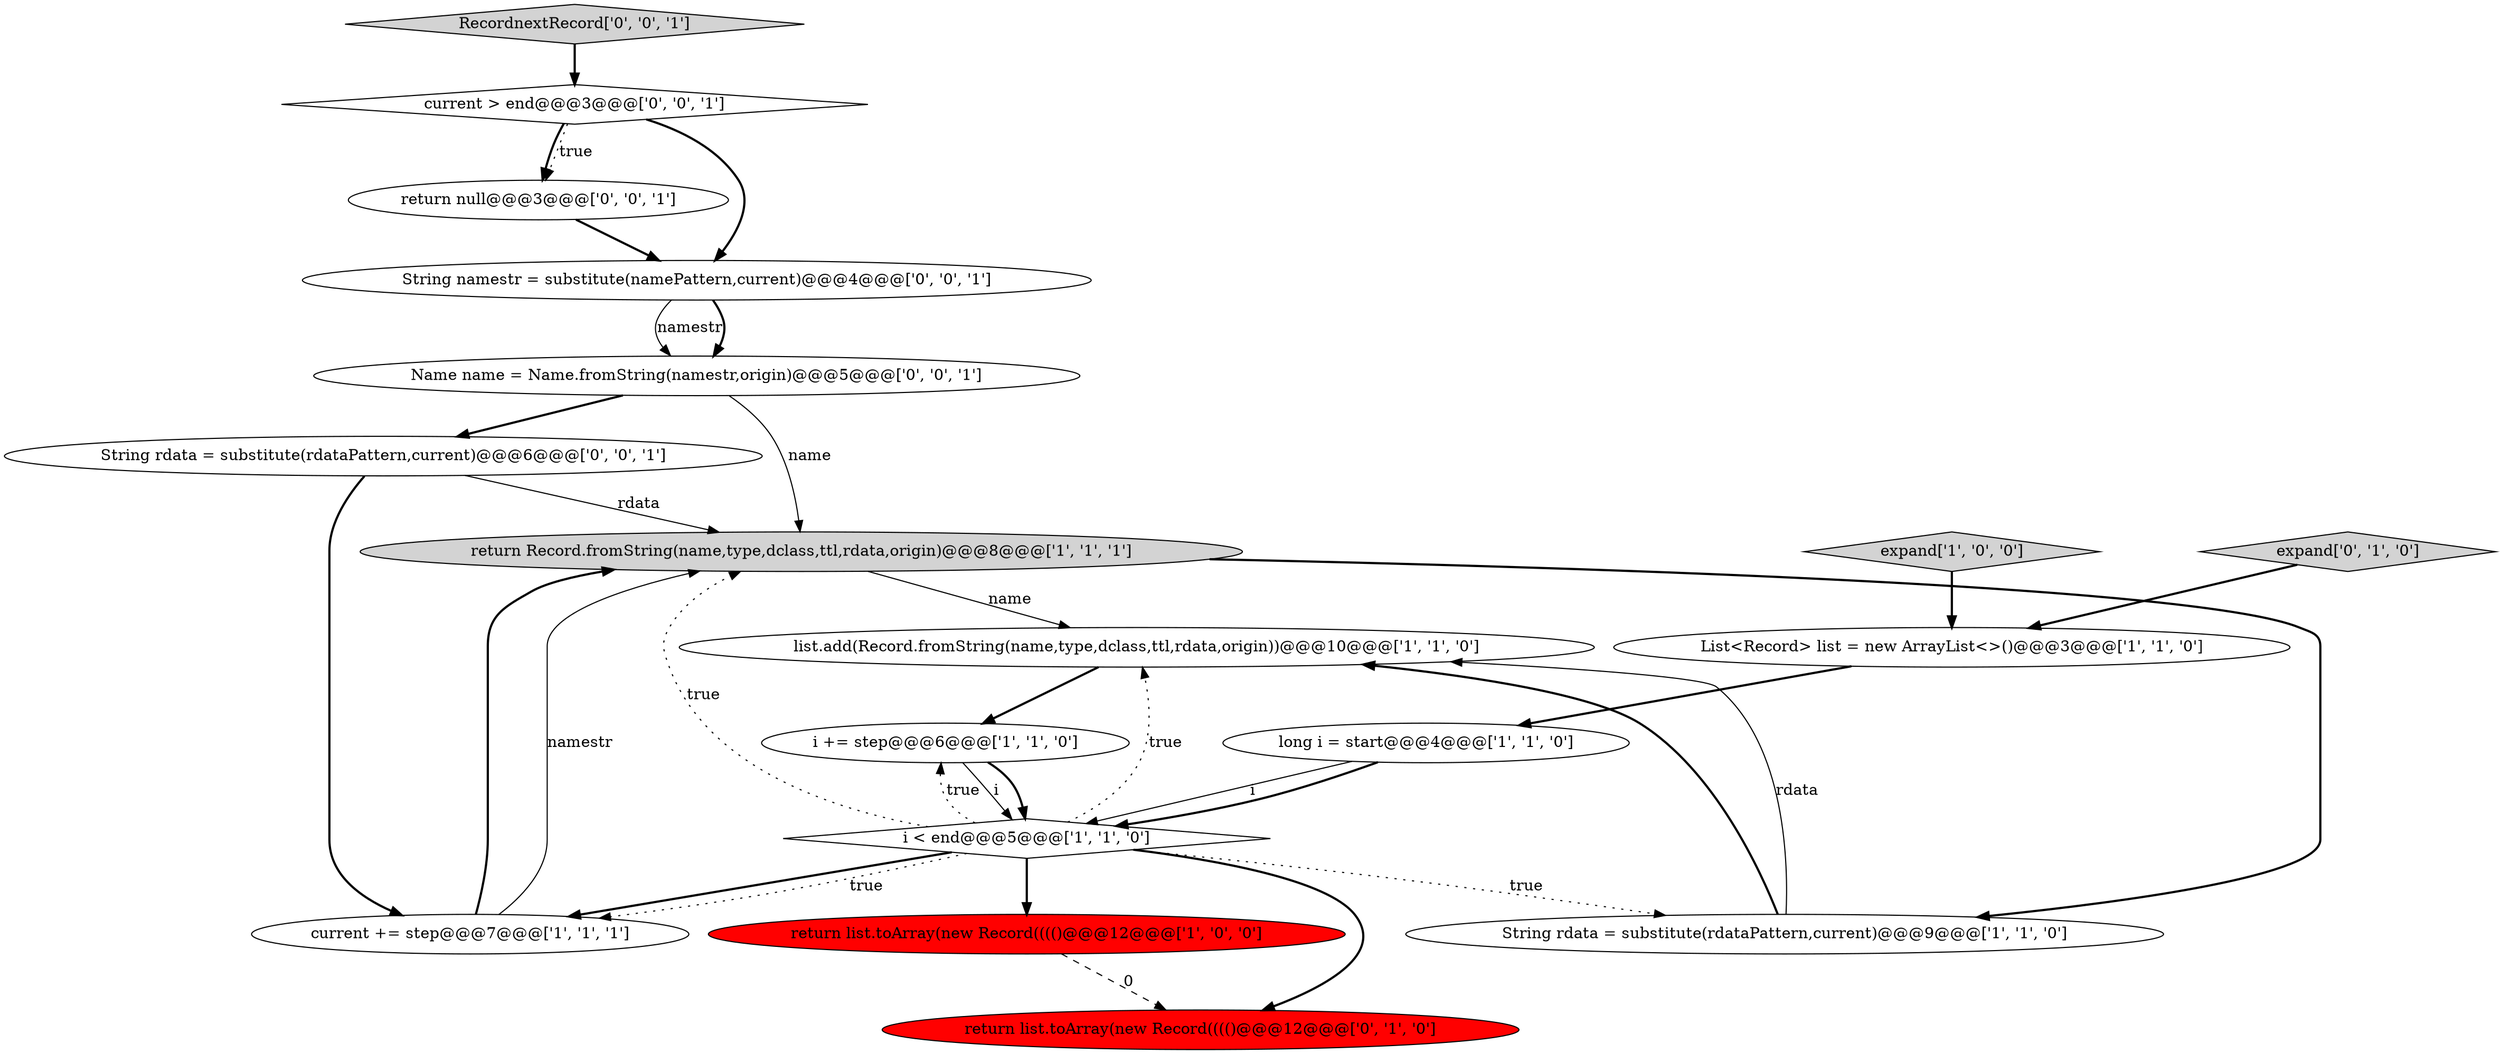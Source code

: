 digraph {
14 [style = filled, label = "RecordnextRecord['0', '0', '1']", fillcolor = lightgray, shape = diamond image = "AAA0AAABBB3BBB"];
2 [style = filled, label = "return list.toArray(new Record(((()@@@12@@@['1', '0', '0']", fillcolor = red, shape = ellipse image = "AAA1AAABBB1BBB"];
9 [style = filled, label = "List<Record> list = new ArrayList<>()@@@3@@@['1', '1', '0']", fillcolor = white, shape = ellipse image = "AAA0AAABBB1BBB"];
1 [style = filled, label = "list.add(Record.fromString(name,type,dclass,ttl,rdata,origin))@@@10@@@['1', '1', '0']", fillcolor = white, shape = ellipse image = "AAA0AAABBB1BBB"];
10 [style = filled, label = "expand['0', '1', '0']", fillcolor = lightgray, shape = diamond image = "AAA0AAABBB2BBB"];
16 [style = filled, label = "Name name = Name.fromString(namestr,origin)@@@5@@@['0', '0', '1']", fillcolor = white, shape = ellipse image = "AAA0AAABBB3BBB"];
0 [style = filled, label = "String rdata = substitute(rdataPattern,current)@@@9@@@['1', '1', '0']", fillcolor = white, shape = ellipse image = "AAA0AAABBB1BBB"];
5 [style = filled, label = "current += step@@@7@@@['1', '1', '1']", fillcolor = white, shape = ellipse image = "AAA0AAABBB1BBB"];
7 [style = filled, label = "long i = start@@@4@@@['1', '1', '0']", fillcolor = white, shape = ellipse image = "AAA0AAABBB1BBB"];
3 [style = filled, label = "i < end@@@5@@@['1', '1', '0']", fillcolor = white, shape = diamond image = "AAA0AAABBB1BBB"];
15 [style = filled, label = "return null@@@3@@@['0', '0', '1']", fillcolor = white, shape = ellipse image = "AAA0AAABBB3BBB"];
11 [style = filled, label = "return list.toArray(new Record(((()@@@12@@@['0', '1', '0']", fillcolor = red, shape = ellipse image = "AAA1AAABBB2BBB"];
12 [style = filled, label = "current > end@@@3@@@['0', '0', '1']", fillcolor = white, shape = diamond image = "AAA0AAABBB3BBB"];
6 [style = filled, label = "return Record.fromString(name,type,dclass,ttl,rdata,origin)@@@8@@@['1', '1', '1']", fillcolor = lightgray, shape = ellipse image = "AAA0AAABBB1BBB"];
4 [style = filled, label = "i += step@@@6@@@['1', '1', '0']", fillcolor = white, shape = ellipse image = "AAA0AAABBB1BBB"];
8 [style = filled, label = "expand['1', '0', '0']", fillcolor = lightgray, shape = diamond image = "AAA0AAABBB1BBB"];
13 [style = filled, label = "String rdata = substitute(rdataPattern,current)@@@6@@@['0', '0', '1']", fillcolor = white, shape = ellipse image = "AAA0AAABBB3BBB"];
17 [style = filled, label = "String namestr = substitute(namePattern,current)@@@4@@@['0', '0', '1']", fillcolor = white, shape = ellipse image = "AAA0AAABBB3BBB"];
0->1 [style = solid, label="rdata"];
4->3 [style = bold, label=""];
1->4 [style = bold, label=""];
16->13 [style = bold, label=""];
7->3 [style = solid, label="i"];
12->17 [style = bold, label=""];
12->15 [style = bold, label=""];
3->11 [style = bold, label=""];
12->15 [style = dotted, label="true"];
3->4 [style = dotted, label="true"];
17->16 [style = solid, label="namestr"];
6->0 [style = bold, label=""];
4->3 [style = solid, label="i"];
3->6 [style = dotted, label="true"];
9->7 [style = bold, label=""];
7->3 [style = bold, label=""];
15->17 [style = bold, label=""];
3->5 [style = bold, label=""];
3->5 [style = dotted, label="true"];
5->6 [style = bold, label=""];
3->2 [style = bold, label=""];
0->1 [style = bold, label=""];
16->6 [style = solid, label="name"];
13->6 [style = solid, label="rdata"];
14->12 [style = bold, label=""];
5->6 [style = solid, label="namestr"];
8->9 [style = bold, label=""];
3->0 [style = dotted, label="true"];
13->5 [style = bold, label=""];
2->11 [style = dashed, label="0"];
10->9 [style = bold, label=""];
3->1 [style = dotted, label="true"];
17->16 [style = bold, label=""];
6->1 [style = solid, label="name"];
}
